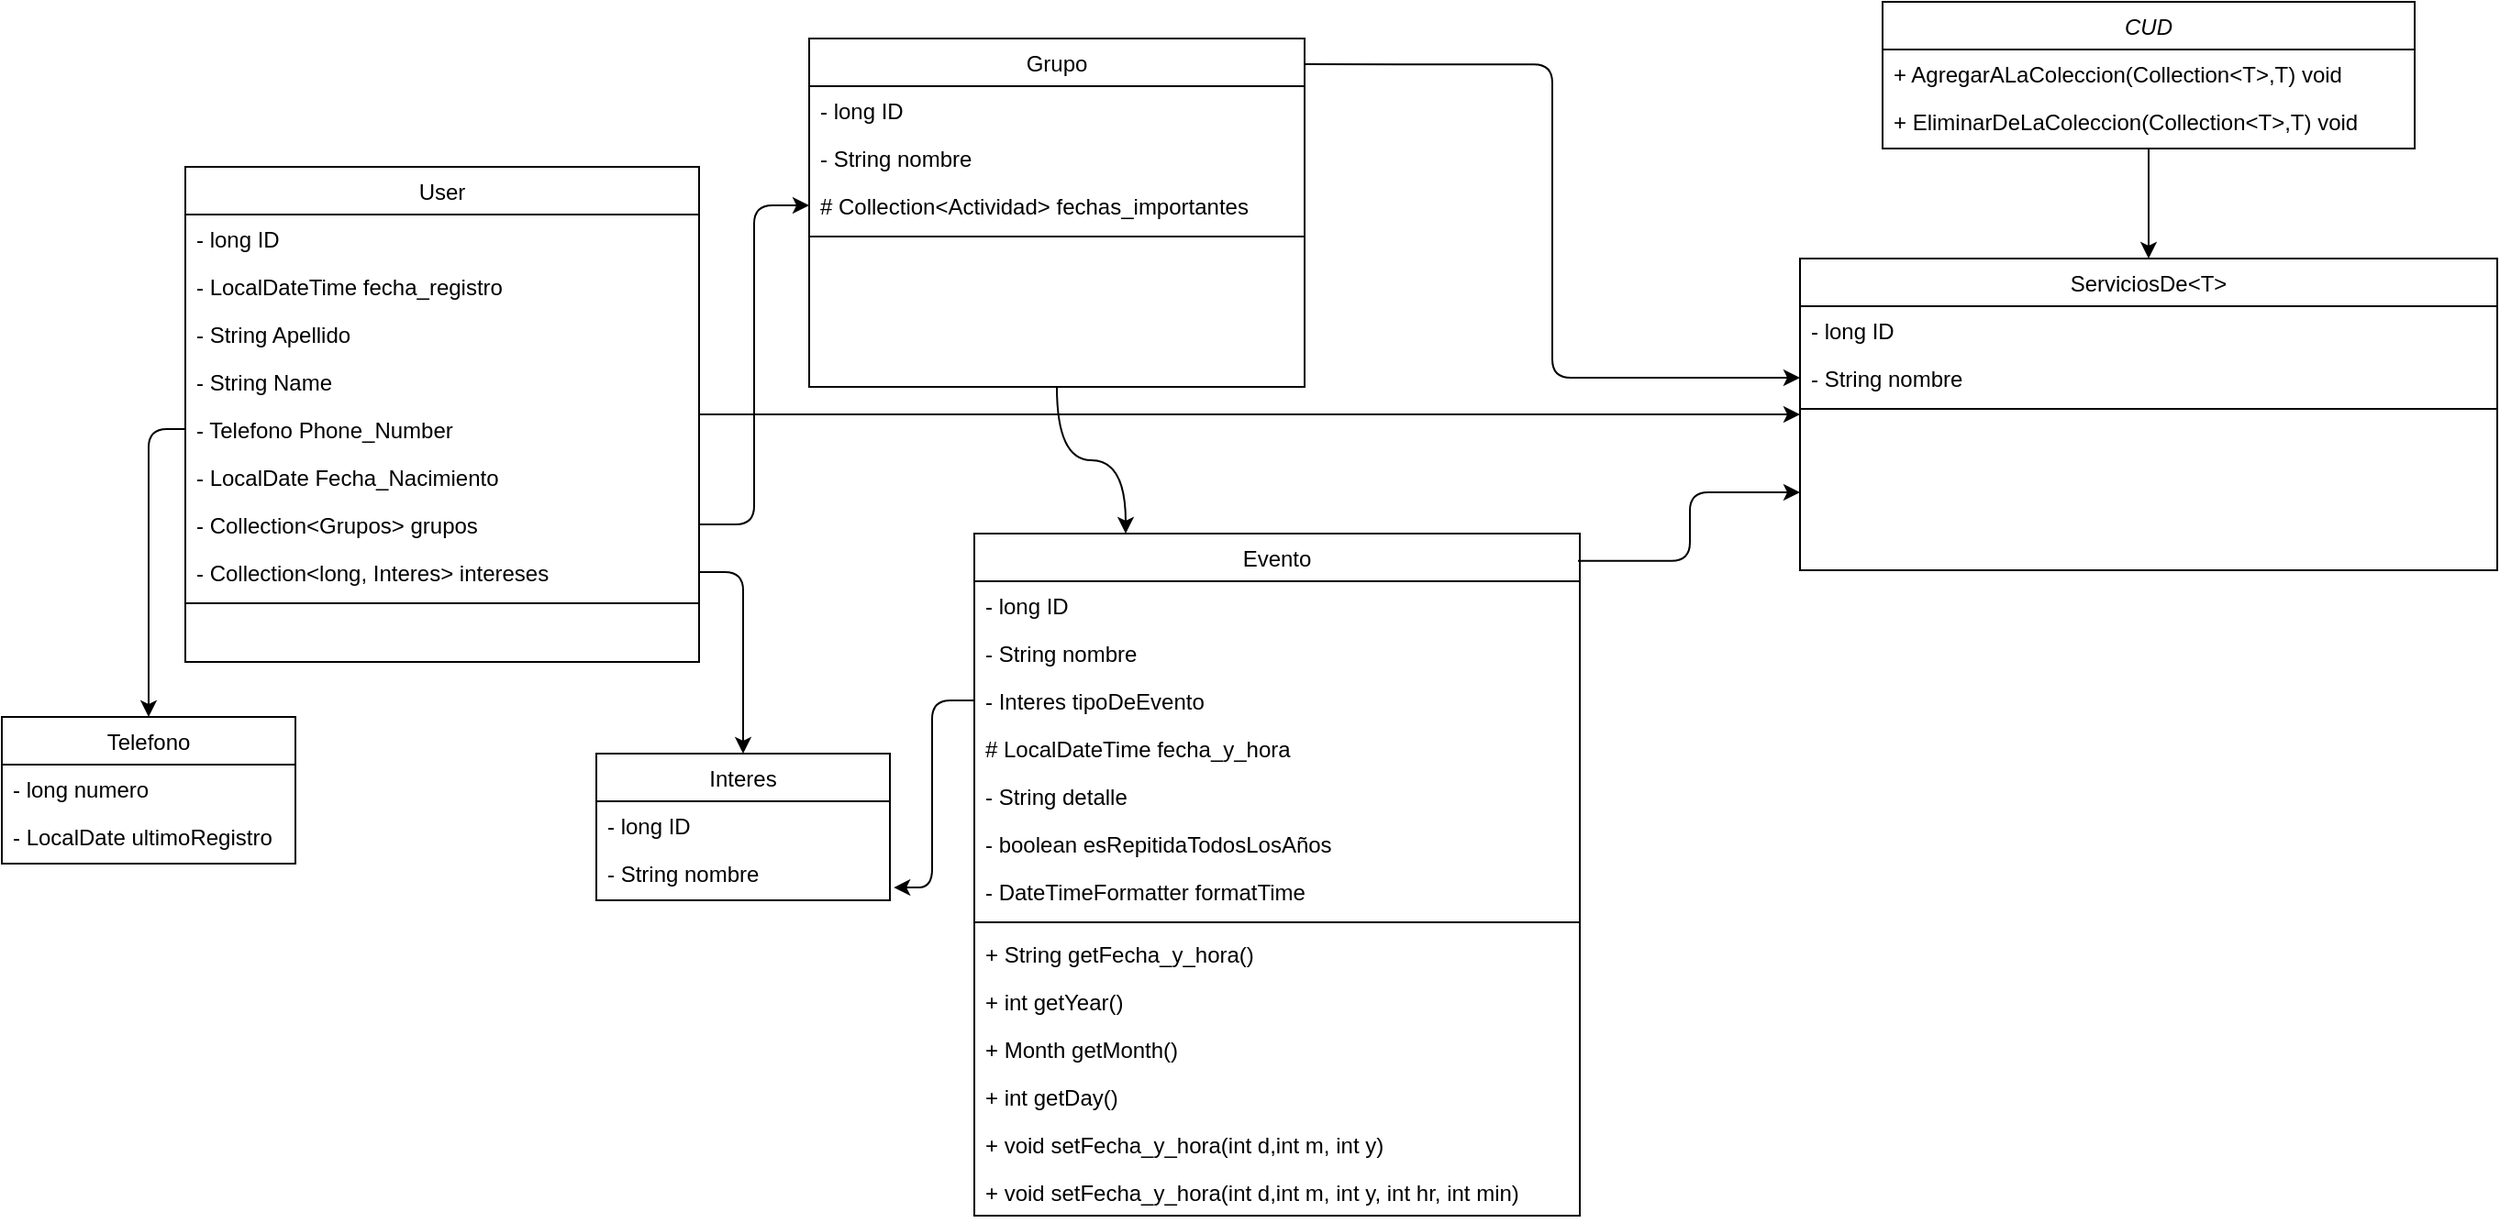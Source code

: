 <mxfile version="15.9.6" type="device" pages="3"><diagram id="C5RBs43oDa-KdzZeNtuy" name="class"><mxGraphModel dx="1422" dy="695" grid="1" gridSize="10" guides="1" tooltips="1" connect="1" arrows="1" fold="1" page="1" pageScale="1" pageWidth="827" pageHeight="1169" math="0" shadow="0"><root><mxCell id="WIyWlLk6GJQsqaUBKTNV-0"/><mxCell id="WIyWlLk6GJQsqaUBKTNV-1" parent="WIyWlLk6GJQsqaUBKTNV-0"/><mxCell id="zkfFHV4jXpPFQw0GAbJ--0" value="User" style="swimlane;fontStyle=0;align=center;verticalAlign=top;childLayout=stackLayout;horizontal=1;startSize=26;horizontalStack=0;resizeParent=1;resizeLast=0;collapsible=1;marginBottom=0;rounded=0;shadow=0;strokeWidth=1;" parent="WIyWlLk6GJQsqaUBKTNV-1" vertex="1"><mxGeometry x="110" y="120" width="280" height="270" as="geometry"><mxRectangle x="230" y="140" width="160" height="26" as="alternateBounds"/></mxGeometry></mxCell><mxCell id="y8rX9T3hQdkgDoJ9s0pd-0" value="- long ID" style="text;align=left;verticalAlign=top;spacingLeft=4;spacingRight=4;overflow=hidden;rotatable=0;points=[[0,0.5],[1,0.5]];portConstraint=eastwest;" vertex="1" parent="zkfFHV4jXpPFQw0GAbJ--0"><mxGeometry y="26" width="280" height="26" as="geometry"/></mxCell><mxCell id="y8rX9T3hQdkgDoJ9s0pd-39" value="- LocalDateTime fecha_registro" style="text;align=left;verticalAlign=top;spacingLeft=4;spacingRight=4;overflow=hidden;rotatable=0;points=[[0,0.5],[1,0.5]];portConstraint=eastwest;" vertex="1" parent="zkfFHV4jXpPFQw0GAbJ--0"><mxGeometry y="52" width="280" height="26" as="geometry"/></mxCell><mxCell id="y8rX9T3hQdkgDoJ9s0pd-13" value="- String Apellido" style="text;align=left;verticalAlign=top;spacingLeft=4;spacingRight=4;overflow=hidden;rotatable=0;points=[[0,0.5],[1,0.5]];portConstraint=eastwest;" vertex="1" parent="zkfFHV4jXpPFQw0GAbJ--0"><mxGeometry y="78" width="280" height="26" as="geometry"/></mxCell><mxCell id="zkfFHV4jXpPFQw0GAbJ--1" value="- String Name" style="text;align=left;verticalAlign=top;spacingLeft=4;spacingRight=4;overflow=hidden;rotatable=0;points=[[0,0.5],[1,0.5]];portConstraint=eastwest;" parent="zkfFHV4jXpPFQw0GAbJ--0" vertex="1"><mxGeometry y="104" width="280" height="26" as="geometry"/></mxCell><mxCell id="y8rX9T3hQdkgDoJ9s0pd-2" value="- Telefono Phone_Number" style="text;align=left;verticalAlign=top;spacingLeft=4;spacingRight=4;overflow=hidden;rotatable=0;points=[[0,0.5],[1,0.5]];portConstraint=eastwest;rounded=0;shadow=0;html=0;" vertex="1" parent="zkfFHV4jXpPFQw0GAbJ--0"><mxGeometry y="130" width="280" height="26" as="geometry"/></mxCell><mxCell id="zkfFHV4jXpPFQw0GAbJ--2" value="- LocalDate Fecha_Nacimiento" style="text;align=left;verticalAlign=top;spacingLeft=4;spacingRight=4;overflow=hidden;rotatable=0;points=[[0,0.5],[1,0.5]];portConstraint=eastwest;rounded=0;shadow=0;html=0;" parent="zkfFHV4jXpPFQw0GAbJ--0" vertex="1"><mxGeometry y="156" width="280" height="26" as="geometry"/></mxCell><mxCell id="y8rX9T3hQdkgDoJ9s0pd-3" value="- Collection&lt;Grupos&gt; grupos" style="text;align=left;verticalAlign=top;spacingLeft=4;spacingRight=4;overflow=hidden;rotatable=0;points=[[0,0.5],[1,0.5]];portConstraint=eastwest;rounded=0;shadow=0;html=0;" vertex="1" parent="zkfFHV4jXpPFQw0GAbJ--0"><mxGeometry y="182" width="280" height="26" as="geometry"/></mxCell><mxCell id="zkfFHV4jXpPFQw0GAbJ--3" value="- Collection&lt;long, Interes&gt; intereses" style="text;align=left;verticalAlign=top;spacingLeft=4;spacingRight=4;overflow=hidden;rotatable=0;points=[[0,0.5],[1,0.5]];portConstraint=eastwest;rounded=0;shadow=0;html=0;" parent="zkfFHV4jXpPFQw0GAbJ--0" vertex="1"><mxGeometry y="208" width="280" height="26" as="geometry"/></mxCell><mxCell id="zkfFHV4jXpPFQw0GAbJ--4" value="" style="line;html=1;strokeWidth=1;align=left;verticalAlign=middle;spacingTop=-1;spacingLeft=3;spacingRight=3;rotatable=0;labelPosition=right;points=[];portConstraint=eastwest;" parent="zkfFHV4jXpPFQw0GAbJ--0" vertex="1"><mxGeometry y="234" width="280" height="8" as="geometry"/></mxCell><mxCell id="y8rX9T3hQdkgDoJ9s0pd-24" style="edgeStyle=orthogonalEdgeStyle;curved=1;orthogonalLoop=1;jettySize=auto;html=1;startArrow=classic;startFill=1;entryX=0.5;entryY=1;entryDx=0;entryDy=0;endArrow=none;endFill=0;exitX=0.25;exitY=0;exitDx=0;exitDy=0;" edge="1" parent="WIyWlLk6GJQsqaUBKTNV-1" source="y8rX9T3hQdkgDoJ9s0pd-26" target="y8rX9T3hQdkgDoJ9s0pd-4"><mxGeometry relative="1" as="geometry"><mxPoint x="620" y="290" as="targetPoint"/></mxGeometry></mxCell><mxCell id="FzGeqmdZ0xQZslH5YgpJ-2" style="edgeStyle=orthogonalEdgeStyle;rounded=1;orthogonalLoop=1;jettySize=auto;html=1;startArrow=classic;startFill=1;endArrow=none;endFill=0;" edge="1" parent="WIyWlLk6GJQsqaUBKTNV-1" source="zkfFHV4jXpPFQw0GAbJ--6" target="y8rX9T3hQdkgDoJ9s0pd-44"><mxGeometry relative="1" as="geometry"/></mxCell><mxCell id="FzGeqmdZ0xQZslH5YgpJ-8" style="edgeStyle=orthogonalEdgeStyle;rounded=1;orthogonalLoop=1;jettySize=auto;html=1;startArrow=classic;startFill=1;endArrow=none;endFill=0;" edge="1" parent="WIyWlLk6GJQsqaUBKTNV-1" source="zkfFHV4jXpPFQw0GAbJ--6" target="zkfFHV4jXpPFQw0GAbJ--0"><mxGeometry relative="1" as="geometry"/></mxCell><mxCell id="zkfFHV4jXpPFQw0GAbJ--6" value="ServiciosDe&lt;T&gt;" style="swimlane;fontStyle=0;align=center;verticalAlign=top;childLayout=stackLayout;horizontal=1;startSize=26;horizontalStack=0;resizeParent=1;resizeLast=0;collapsible=1;marginBottom=0;rounded=0;shadow=0;strokeWidth=1;" parent="WIyWlLk6GJQsqaUBKTNV-1" vertex="1"><mxGeometry x="990" y="170" width="380" height="170" as="geometry"><mxRectangle x="130" y="380" width="160" height="26" as="alternateBounds"/></mxGeometry></mxCell><mxCell id="y8rX9T3hQdkgDoJ9s0pd-20" value="- long ID" style="text;align=left;verticalAlign=top;spacingLeft=4;spacingRight=4;overflow=hidden;rotatable=0;points=[[0,0.5],[1,0.5]];portConstraint=eastwest;" vertex="1" parent="zkfFHV4jXpPFQw0GAbJ--6"><mxGeometry y="26" width="380" height="26" as="geometry"/></mxCell><mxCell id="y8rX9T3hQdkgDoJ9s0pd-21" value="- String nombre" style="text;align=left;verticalAlign=top;spacingLeft=4;spacingRight=4;overflow=hidden;rotatable=0;points=[[0,0.5],[1,0.5]];portConstraint=eastwest;rounded=0;shadow=0;html=0;" vertex="1" parent="zkfFHV4jXpPFQw0GAbJ--6"><mxGeometry y="52" width="380" height="26" as="geometry"/></mxCell><mxCell id="zkfFHV4jXpPFQw0GAbJ--9" value="" style="line;html=1;strokeWidth=1;align=left;verticalAlign=middle;spacingTop=-1;spacingLeft=3;spacingRight=3;rotatable=0;labelPosition=right;points=[];portConstraint=eastwest;" parent="zkfFHV4jXpPFQw0GAbJ--6" vertex="1"><mxGeometry y="78" width="380" height="8" as="geometry"/></mxCell><mxCell id="FzGeqmdZ0xQZslH5YgpJ-6" style="edgeStyle=orthogonalEdgeStyle;rounded=1;orthogonalLoop=1;jettySize=auto;html=1;startArrow=classic;startFill=1;endArrow=none;endFill=0;" edge="1" parent="WIyWlLk6GJQsqaUBKTNV-1" source="zkfFHV4jXpPFQw0GAbJ--17" target="zkfFHV4jXpPFQw0GAbJ--3"><mxGeometry relative="1" as="geometry"/></mxCell><mxCell id="zkfFHV4jXpPFQw0GAbJ--17" value="Interes" style="swimlane;fontStyle=0;align=center;verticalAlign=top;childLayout=stackLayout;horizontal=1;startSize=26;horizontalStack=0;resizeParent=1;resizeLast=0;collapsible=1;marginBottom=0;rounded=0;shadow=0;strokeWidth=1;" parent="WIyWlLk6GJQsqaUBKTNV-1" vertex="1"><mxGeometry x="334" y="440" width="160" height="80" as="geometry"><mxRectangle x="550" y="140" width="160" height="26" as="alternateBounds"/></mxGeometry></mxCell><mxCell id="zkfFHV4jXpPFQw0GAbJ--18" value="- long ID" style="text;align=left;verticalAlign=top;spacingLeft=4;spacingRight=4;overflow=hidden;rotatable=0;points=[[0,0.5],[1,0.5]];portConstraint=eastwest;" parent="zkfFHV4jXpPFQw0GAbJ--17" vertex="1"><mxGeometry y="26" width="160" height="26" as="geometry"/></mxCell><mxCell id="zkfFHV4jXpPFQw0GAbJ--19" value="- String nombre" style="text;align=left;verticalAlign=top;spacingLeft=4;spacingRight=4;overflow=hidden;rotatable=0;points=[[0,0.5],[1,0.5]];portConstraint=eastwest;rounded=0;shadow=0;html=0;" parent="zkfFHV4jXpPFQw0GAbJ--17" vertex="1"><mxGeometry y="52" width="160" height="26" as="geometry"/></mxCell><mxCell id="y8rX9T3hQdkgDoJ9s0pd-4" value="Grupo" style="swimlane;fontStyle=0;align=center;verticalAlign=top;childLayout=stackLayout;horizontal=1;startSize=26;horizontalStack=0;resizeParent=1;resizeLast=0;collapsible=1;marginBottom=0;rounded=0;shadow=0;strokeWidth=1;" vertex="1" parent="WIyWlLk6GJQsqaUBKTNV-1"><mxGeometry x="450" y="50" width="270" height="190" as="geometry"><mxRectangle x="550" y="140" width="160" height="26" as="alternateBounds"/></mxGeometry></mxCell><mxCell id="y8rX9T3hQdkgDoJ9s0pd-18" value="- long ID" style="text;align=left;verticalAlign=top;spacingLeft=4;spacingRight=4;overflow=hidden;rotatable=0;points=[[0,0.5],[1,0.5]];portConstraint=eastwest;" vertex="1" parent="y8rX9T3hQdkgDoJ9s0pd-4"><mxGeometry y="26" width="270" height="26" as="geometry"/></mxCell><mxCell id="y8rX9T3hQdkgDoJ9s0pd-6" value="- String nombre" style="text;align=left;verticalAlign=top;spacingLeft=4;spacingRight=4;overflow=hidden;rotatable=0;points=[[0,0.5],[1,0.5]];portConstraint=eastwest;rounded=0;shadow=0;html=0;" vertex="1" parent="y8rX9T3hQdkgDoJ9s0pd-4"><mxGeometry y="52" width="270" height="26" as="geometry"/></mxCell><mxCell id="y8rX9T3hQdkgDoJ9s0pd-8" value="# Collection&lt;Actividad&gt; fechas_importantes" style="text;align=left;verticalAlign=top;spacingLeft=4;spacingRight=4;overflow=hidden;rotatable=0;points=[[0,0.5],[1,0.5]];portConstraint=eastwest;rounded=0;shadow=0;html=0;" vertex="1" parent="y8rX9T3hQdkgDoJ9s0pd-4"><mxGeometry y="78" width="270" height="26" as="geometry"/></mxCell><mxCell id="y8rX9T3hQdkgDoJ9s0pd-10" value="" style="line;html=1;strokeWidth=1;align=left;verticalAlign=middle;spacingTop=-1;spacingLeft=3;spacingRight=3;rotatable=0;labelPosition=right;points=[];portConstraint=eastwest;" vertex="1" parent="y8rX9T3hQdkgDoJ9s0pd-4"><mxGeometry y="104" width="270" height="8" as="geometry"/></mxCell><mxCell id="y8rX9T3hQdkgDoJ9s0pd-19" style="edgeStyle=orthogonalEdgeStyle;rounded=1;orthogonalLoop=1;jettySize=auto;html=1;entryX=1.013;entryY=0.808;entryDx=0;entryDy=0;entryPerimeter=0;" edge="1" parent="WIyWlLk6GJQsqaUBKTNV-1" source="y8rX9T3hQdkgDoJ9s0pd-59" target="zkfFHV4jXpPFQw0GAbJ--19"><mxGeometry relative="1" as="geometry"/></mxCell><mxCell id="y8rX9T3hQdkgDoJ9s0pd-26" value="Evento" style="swimlane;fontStyle=0;align=center;verticalAlign=top;childLayout=stackLayout;horizontal=1;startSize=26;horizontalStack=0;resizeParent=1;resizeLast=0;collapsible=1;marginBottom=0;rounded=0;shadow=0;strokeWidth=1;" vertex="1" parent="WIyWlLk6GJQsqaUBKTNV-1"><mxGeometry x="540" y="320" width="330" height="372" as="geometry"><mxRectangle x="550" y="140" width="160" height="26" as="alternateBounds"/></mxGeometry></mxCell><mxCell id="y8rX9T3hQdkgDoJ9s0pd-27" value="- long ID" style="text;align=left;verticalAlign=top;spacingLeft=4;spacingRight=4;overflow=hidden;rotatable=0;points=[[0,0.5],[1,0.5]];portConstraint=eastwest;" vertex="1" parent="y8rX9T3hQdkgDoJ9s0pd-26"><mxGeometry y="26" width="330" height="26" as="geometry"/></mxCell><mxCell id="y8rX9T3hQdkgDoJ9s0pd-28" value="- String nombre" style="text;align=left;verticalAlign=top;spacingLeft=4;spacingRight=4;overflow=hidden;rotatable=0;points=[[0,0.5],[1,0.5]];portConstraint=eastwest;rounded=0;shadow=0;html=0;" vertex="1" parent="y8rX9T3hQdkgDoJ9s0pd-26"><mxGeometry y="52" width="330" height="26" as="geometry"/></mxCell><mxCell id="y8rX9T3hQdkgDoJ9s0pd-59" value="- Interes tipoDeEvento" style="text;align=left;verticalAlign=top;spacingLeft=4;spacingRight=4;overflow=hidden;rotatable=0;points=[[0,0.5],[1,0.5]];portConstraint=eastwest;rounded=0;shadow=0;html=0;" vertex="1" parent="y8rX9T3hQdkgDoJ9s0pd-26"><mxGeometry y="78" width="330" height="26" as="geometry"/></mxCell><mxCell id="y8rX9T3hQdkgDoJ9s0pd-29" value="# LocalDateTime fecha_y_hora" style="text;align=left;verticalAlign=top;spacingLeft=4;spacingRight=4;overflow=hidden;rotatable=0;points=[[0,0.5],[1,0.5]];portConstraint=eastwest;rounded=0;shadow=0;html=0;" vertex="1" parent="y8rX9T3hQdkgDoJ9s0pd-26"><mxGeometry y="104" width="330" height="26" as="geometry"/></mxCell><mxCell id="y8rX9T3hQdkgDoJ9s0pd-30" value="- String detalle" style="text;align=left;verticalAlign=top;spacingLeft=4;spacingRight=4;overflow=hidden;rotatable=0;points=[[0,0.5],[1,0.5]];portConstraint=eastwest;rounded=0;shadow=0;html=0;" vertex="1" parent="y8rX9T3hQdkgDoJ9s0pd-26"><mxGeometry y="130" width="330" height="26" as="geometry"/></mxCell><mxCell id="y8rX9T3hQdkgDoJ9s0pd-33" value="- boolean esRepitidaTodosLosAños" style="text;align=left;verticalAlign=top;spacingLeft=4;spacingRight=4;overflow=hidden;rotatable=0;points=[[0,0.5],[1,0.5]];portConstraint=eastwest;rounded=0;shadow=0;html=0;" vertex="1" parent="y8rX9T3hQdkgDoJ9s0pd-26"><mxGeometry y="156" width="330" height="26" as="geometry"/></mxCell><mxCell id="y8rX9T3hQdkgDoJ9s0pd-54" value="- DateTimeFormatter formatTime" style="text;align=left;verticalAlign=top;spacingLeft=4;spacingRight=4;overflow=hidden;rotatable=0;points=[[0,0.5],[1,0.5]];portConstraint=eastwest;rounded=0;shadow=0;html=0;" vertex="1" parent="y8rX9T3hQdkgDoJ9s0pd-26"><mxGeometry y="182" width="330" height="26" as="geometry"/></mxCell><mxCell id="y8rX9T3hQdkgDoJ9s0pd-51" value="" style="line;html=1;strokeWidth=1;align=left;verticalAlign=middle;spacingTop=-1;spacingLeft=3;spacingRight=3;rotatable=0;labelPosition=right;points=[];portConstraint=eastwest;" vertex="1" parent="y8rX9T3hQdkgDoJ9s0pd-26"><mxGeometry y="208" width="330" height="8" as="geometry"/></mxCell><mxCell id="y8rX9T3hQdkgDoJ9s0pd-31" value="+ String getFecha_y_hora()" style="text;align=left;verticalAlign=top;spacingLeft=4;spacingRight=4;overflow=hidden;rotatable=0;points=[[0,0.5],[1,0.5]];portConstraint=eastwest;rounded=0;shadow=0;html=0;" vertex="1" parent="y8rX9T3hQdkgDoJ9s0pd-26"><mxGeometry y="216" width="330" height="26" as="geometry"/></mxCell><mxCell id="y8rX9T3hQdkgDoJ9s0pd-32" value="+ int getYear()" style="text;align=left;verticalAlign=top;spacingLeft=4;spacingRight=4;overflow=hidden;rotatable=0;points=[[0,0.5],[1,0.5]];portConstraint=eastwest;rounded=0;shadow=0;html=0;" vertex="1" parent="y8rX9T3hQdkgDoJ9s0pd-26"><mxGeometry y="242" width="330" height="26" as="geometry"/></mxCell><mxCell id="y8rX9T3hQdkgDoJ9s0pd-56" value="+ Month getMonth()" style="text;align=left;verticalAlign=top;spacingLeft=4;spacingRight=4;overflow=hidden;rotatable=0;points=[[0,0.5],[1,0.5]];portConstraint=eastwest;rounded=0;shadow=0;html=0;" vertex="1" parent="y8rX9T3hQdkgDoJ9s0pd-26"><mxGeometry y="268" width="330" height="26" as="geometry"/></mxCell><mxCell id="y8rX9T3hQdkgDoJ9s0pd-55" value="+ int getDay()" style="text;align=left;verticalAlign=top;spacingLeft=4;spacingRight=4;overflow=hidden;rotatable=0;points=[[0,0.5],[1,0.5]];portConstraint=eastwest;rounded=0;shadow=0;html=0;" vertex="1" parent="y8rX9T3hQdkgDoJ9s0pd-26"><mxGeometry y="294" width="330" height="26" as="geometry"/></mxCell><mxCell id="y8rX9T3hQdkgDoJ9s0pd-57" value="+ void setFecha_y_hora(int d,int m, int y)" style="text;align=left;verticalAlign=top;spacingLeft=4;spacingRight=4;overflow=hidden;rotatable=0;points=[[0,0.5],[1,0.5]];portConstraint=eastwest;rounded=0;shadow=0;html=0;" vertex="1" parent="y8rX9T3hQdkgDoJ9s0pd-26"><mxGeometry y="320" width="330" height="26" as="geometry"/></mxCell><mxCell id="y8rX9T3hQdkgDoJ9s0pd-58" value="+ void setFecha_y_hora(int d,int m, int y, int hr, int min)" style="text;align=left;verticalAlign=top;spacingLeft=4;spacingRight=4;overflow=hidden;rotatable=0;points=[[0,0.5],[1,0.5]];portConstraint=eastwest;rounded=0;shadow=0;html=0;" vertex="1" parent="y8rX9T3hQdkgDoJ9s0pd-26"><mxGeometry y="346" width="330" height="26" as="geometry"/></mxCell><mxCell id="FzGeqmdZ0xQZslH5YgpJ-10" style="edgeStyle=orthogonalEdgeStyle;rounded=1;orthogonalLoop=1;jettySize=auto;html=1;startArrow=classic;startFill=1;endArrow=none;endFill=0;" edge="1" parent="WIyWlLk6GJQsqaUBKTNV-1" source="y8rX9T3hQdkgDoJ9s0pd-35" target="y8rX9T3hQdkgDoJ9s0pd-2"><mxGeometry relative="1" as="geometry"/></mxCell><mxCell id="y8rX9T3hQdkgDoJ9s0pd-35" value="Telefono" style="swimlane;fontStyle=0;align=center;verticalAlign=top;childLayout=stackLayout;horizontal=1;startSize=26;horizontalStack=0;resizeParent=1;resizeLast=0;collapsible=1;marginBottom=0;rounded=0;shadow=0;strokeWidth=1;" vertex="1" parent="WIyWlLk6GJQsqaUBKTNV-1"><mxGeometry x="10" y="420" width="160" height="80" as="geometry"><mxRectangle x="550" y="140" width="160" height="26" as="alternateBounds"/></mxGeometry></mxCell><mxCell id="y8rX9T3hQdkgDoJ9s0pd-36" value="- long numero" style="text;align=left;verticalAlign=top;spacingLeft=4;spacingRight=4;overflow=hidden;rotatable=0;points=[[0,0.5],[1,0.5]];portConstraint=eastwest;" vertex="1" parent="y8rX9T3hQdkgDoJ9s0pd-35"><mxGeometry y="26" width="160" height="26" as="geometry"/></mxCell><mxCell id="y8rX9T3hQdkgDoJ9s0pd-37" value="- LocalDate ultimoRegistro" style="text;align=left;verticalAlign=top;spacingLeft=4;spacingRight=4;overflow=hidden;rotatable=0;points=[[0,0.5],[1,0.5]];portConstraint=eastwest;rounded=0;shadow=0;html=0;" vertex="1" parent="y8rX9T3hQdkgDoJ9s0pd-35"><mxGeometry y="52" width="160" height="26" as="geometry"/></mxCell><mxCell id="y8rX9T3hQdkgDoJ9s0pd-44" value="CUD" style="swimlane;fontStyle=2;align=center;verticalAlign=top;childLayout=stackLayout;horizontal=1;startSize=26;horizontalStack=0;resizeParent=1;resizeLast=0;collapsible=1;marginBottom=0;rounded=0;shadow=0;strokeWidth=1;" vertex="1" parent="WIyWlLk6GJQsqaUBKTNV-1"><mxGeometry x="1035" y="30" width="290" height="80" as="geometry"><mxRectangle x="550" y="140" width="160" height="26" as="alternateBounds"/></mxGeometry></mxCell><mxCell id="y8rX9T3hQdkgDoJ9s0pd-1" value="+ AgregarALaColeccion(Collection&lt;T&gt;,T) void" style="text;align=left;verticalAlign=top;spacingLeft=4;spacingRight=4;overflow=hidden;rotatable=0;points=[[0,0.5],[1,0.5]];portConstraint=eastwest;" vertex="1" parent="y8rX9T3hQdkgDoJ9s0pd-44"><mxGeometry y="26" width="290" height="26" as="geometry"/></mxCell><mxCell id="zkfFHV4jXpPFQw0GAbJ--5" value="+ EliminarDeLaColeccion(Collection&lt;T&gt;,T) void" style="text;align=left;verticalAlign=top;spacingLeft=4;spacingRight=4;overflow=hidden;rotatable=0;points=[[0,0.5],[1,0.5]];portConstraint=eastwest;" parent="y8rX9T3hQdkgDoJ9s0pd-44" vertex="1"><mxGeometry y="52" width="290" height="26" as="geometry"/></mxCell><mxCell id="FzGeqmdZ0xQZslH5YgpJ-3" style="edgeStyle=orthogonalEdgeStyle;rounded=1;orthogonalLoop=1;jettySize=auto;html=1;entryX=1;entryY=0.074;entryDx=0;entryDy=0;startArrow=classic;startFill=1;endArrow=none;endFill=0;entryPerimeter=0;" edge="1" parent="WIyWlLk6GJQsqaUBKTNV-1" source="y8rX9T3hQdkgDoJ9s0pd-21" target="y8rX9T3hQdkgDoJ9s0pd-4"><mxGeometry relative="1" as="geometry"/></mxCell><mxCell id="FzGeqmdZ0xQZslH5YgpJ-4" style="edgeStyle=orthogonalEdgeStyle;rounded=1;orthogonalLoop=1;jettySize=auto;html=1;entryX=0.997;entryY=0.04;entryDx=0;entryDy=0;entryPerimeter=0;startArrow=classic;startFill=1;endArrow=none;endFill=0;exitX=0;exitY=0.75;exitDx=0;exitDy=0;" edge="1" parent="WIyWlLk6GJQsqaUBKTNV-1" source="zkfFHV4jXpPFQw0GAbJ--6" target="y8rX9T3hQdkgDoJ9s0pd-26"><mxGeometry relative="1" as="geometry"/></mxCell><mxCell id="FzGeqmdZ0xQZslH5YgpJ-7" style="edgeStyle=orthogonalEdgeStyle;rounded=1;orthogonalLoop=1;jettySize=auto;html=1;startArrow=classic;startFill=1;endArrow=none;endFill=0;" edge="1" parent="WIyWlLk6GJQsqaUBKTNV-1" source="y8rX9T3hQdkgDoJ9s0pd-8" target="y8rX9T3hQdkgDoJ9s0pd-3"><mxGeometry relative="1" as="geometry"/></mxCell></root></mxGraphModel></diagram><diagram id="aUC4QqcEy9RHell5JVP0" name="relationship"><mxGraphModel dx="1422" dy="695" grid="1" gridSize="10" guides="1" tooltips="1" connect="1" arrows="1" fold="1" page="1" pageScale="1" pageWidth="850" pageHeight="1100" math="0" shadow="0"><root><mxCell id="PKRCmfnfGtvqY9DUmQI3-0"/><mxCell id="PKRCmfnfGtvqY9DUmQI3-1" parent="PKRCmfnfGtvqY9DUmQI3-0"/><mxCell id="PKRCmfnfGtvqY9DUmQI3-4" value="" style="edgeStyle=entityRelationEdgeStyle;endArrow=ERzeroToMany;startArrow=ERone;endFill=1;startFill=0;" edge="1" parent="PKRCmfnfGtvqY9DUmQI3-1" source="PKRCmfnfGtvqY9DUmQI3-27" target="PKRCmfnfGtvqY9DUmQI3-10"><mxGeometry width="100" height="100" relative="1" as="geometry"><mxPoint x="340" y="720" as="sourcePoint"/><mxPoint x="440" y="620" as="targetPoint"/></mxGeometry></mxCell><mxCell id="PKRCmfnfGtvqY9DUmQI3-5" value="" style="edgeStyle=entityRelationEdgeStyle;endArrow=ERzeroToMany;startArrow=ERone;endFill=1;startFill=0;" edge="1" parent="PKRCmfnfGtvqY9DUmQI3-1" source="PKRCmfnfGtvqY9DUmQI3-7" target="PKRCmfnfGtvqY9DUmQI3-20"><mxGeometry width="100" height="100" relative="1" as="geometry"><mxPoint x="400" y="180" as="sourcePoint"/><mxPoint x="460" y="205" as="targetPoint"/></mxGeometry></mxCell><mxCell id="PKRCmfnfGtvqY9DUmQI3-6" value="Orders" style="shape=table;startSize=30;container=1;collapsible=1;childLayout=tableLayout;fixedRows=1;rowLines=0;fontStyle=1;align=center;resizeLast=1;" vertex="1" parent="PKRCmfnfGtvqY9DUmQI3-1"><mxGeometry x="450" y="120" width="250" height="130" as="geometry"/></mxCell><mxCell id="PKRCmfnfGtvqY9DUmQI3-7" value="" style="shape=partialRectangle;collapsible=0;dropTarget=0;pointerEvents=0;fillColor=none;points=[[0,0.5],[1,0.5]];portConstraint=eastwest;top=0;left=0;right=0;bottom=1;" vertex="1" parent="PKRCmfnfGtvqY9DUmQI3-6"><mxGeometry y="30" width="250" height="30" as="geometry"/></mxCell><mxCell id="PKRCmfnfGtvqY9DUmQI3-8" value="PK" style="shape=partialRectangle;overflow=hidden;connectable=0;fillColor=none;top=0;left=0;bottom=0;right=0;fontStyle=1;" vertex="1" parent="PKRCmfnfGtvqY9DUmQI3-7"><mxGeometry width="30" height="30" as="geometry"><mxRectangle width="30" height="30" as="alternateBounds"/></mxGeometry></mxCell><mxCell id="PKRCmfnfGtvqY9DUmQI3-9" value="order_id int NOT NULL " style="shape=partialRectangle;overflow=hidden;connectable=0;fillColor=none;top=0;left=0;bottom=0;right=0;align=left;spacingLeft=6;fontStyle=5;" vertex="1" parent="PKRCmfnfGtvqY9DUmQI3-7"><mxGeometry x="30" width="220" height="30" as="geometry"><mxRectangle width="220" height="30" as="alternateBounds"/></mxGeometry></mxCell><mxCell id="PKRCmfnfGtvqY9DUmQI3-10" value="" style="shape=partialRectangle;collapsible=0;dropTarget=0;pointerEvents=0;fillColor=none;points=[[0,0.5],[1,0.5]];portConstraint=eastwest;top=0;left=0;right=0;bottom=0;" vertex="1" parent="PKRCmfnfGtvqY9DUmQI3-6"><mxGeometry y="60" width="250" height="30" as="geometry"/></mxCell><mxCell id="PKRCmfnfGtvqY9DUmQI3-11" value="FK1" style="shape=partialRectangle;overflow=hidden;connectable=0;fillColor=none;top=0;left=0;bottom=0;right=0;" vertex="1" parent="PKRCmfnfGtvqY9DUmQI3-10"><mxGeometry width="30" height="30" as="geometry"><mxRectangle width="30" height="30" as="alternateBounds"/></mxGeometry></mxCell><mxCell id="PKRCmfnfGtvqY9DUmQI3-12" value="customer_id int NOT NULL" style="shape=partialRectangle;overflow=hidden;connectable=0;fillColor=none;top=0;left=0;bottom=0;right=0;align=left;spacingLeft=6;" vertex="1" parent="PKRCmfnfGtvqY9DUmQI3-10"><mxGeometry x="30" width="220" height="30" as="geometry"><mxRectangle width="220" height="30" as="alternateBounds"/></mxGeometry></mxCell><mxCell id="PKRCmfnfGtvqY9DUmQI3-13" value="" style="shape=partialRectangle;collapsible=0;dropTarget=0;pointerEvents=0;fillColor=none;points=[[0,0.5],[1,0.5]];portConstraint=eastwest;top=0;left=0;right=0;bottom=0;" vertex="1" parent="PKRCmfnfGtvqY9DUmQI3-6"><mxGeometry y="90" width="250" height="30" as="geometry"/></mxCell><mxCell id="PKRCmfnfGtvqY9DUmQI3-14" value="" style="shape=partialRectangle;overflow=hidden;connectable=0;fillColor=none;top=0;left=0;bottom=0;right=0;" vertex="1" parent="PKRCmfnfGtvqY9DUmQI3-13"><mxGeometry width="30" height="30" as="geometry"><mxRectangle width="30" height="30" as="alternateBounds"/></mxGeometry></mxCell><mxCell id="PKRCmfnfGtvqY9DUmQI3-15" value="order_date date NOT NULL" style="shape=partialRectangle;overflow=hidden;connectable=0;fillColor=none;top=0;left=0;bottom=0;right=0;align=left;spacingLeft=6;" vertex="1" parent="PKRCmfnfGtvqY9DUmQI3-13"><mxGeometry x="30" width="220" height="30" as="geometry"><mxRectangle width="220" height="30" as="alternateBounds"/></mxGeometry></mxCell><mxCell id="PKRCmfnfGtvqY9DUmQI3-16" value="Shipments" style="shape=table;startSize=30;container=1;collapsible=1;childLayout=tableLayout;fixedRows=1;rowLines=0;fontStyle=1;align=center;resizeLast=1;" vertex="1" parent="PKRCmfnfGtvqY9DUmQI3-1"><mxGeometry x="450" y="280" width="250" height="130" as="geometry"/></mxCell><mxCell id="PKRCmfnfGtvqY9DUmQI3-17" value="" style="shape=partialRectangle;collapsible=0;dropTarget=0;pointerEvents=0;fillColor=none;points=[[0,0.5],[1,0.5]];portConstraint=eastwest;top=0;left=0;right=0;bottom=1;" vertex="1" parent="PKRCmfnfGtvqY9DUmQI3-16"><mxGeometry y="30" width="250" height="30" as="geometry"/></mxCell><mxCell id="PKRCmfnfGtvqY9DUmQI3-18" value="PK" style="shape=partialRectangle;overflow=hidden;connectable=0;fillColor=none;top=0;left=0;bottom=0;right=0;fontStyle=1;" vertex="1" parent="PKRCmfnfGtvqY9DUmQI3-17"><mxGeometry width="30" height="30" as="geometry"><mxRectangle width="30" height="30" as="alternateBounds"/></mxGeometry></mxCell><mxCell id="PKRCmfnfGtvqY9DUmQI3-19" value="shipment_id int NOT NULL " style="shape=partialRectangle;overflow=hidden;connectable=0;fillColor=none;top=0;left=0;bottom=0;right=0;align=left;spacingLeft=6;fontStyle=5;" vertex="1" parent="PKRCmfnfGtvqY9DUmQI3-17"><mxGeometry x="30" width="220" height="30" as="geometry"><mxRectangle width="220" height="30" as="alternateBounds"/></mxGeometry></mxCell><mxCell id="PKRCmfnfGtvqY9DUmQI3-20" value="" style="shape=partialRectangle;collapsible=0;dropTarget=0;pointerEvents=0;fillColor=none;points=[[0,0.5],[1,0.5]];portConstraint=eastwest;top=0;left=0;right=0;bottom=0;" vertex="1" parent="PKRCmfnfGtvqY9DUmQI3-16"><mxGeometry y="60" width="250" height="30" as="geometry"/></mxCell><mxCell id="PKRCmfnfGtvqY9DUmQI3-21" value="FK1" style="shape=partialRectangle;overflow=hidden;connectable=0;fillColor=none;top=0;left=0;bottom=0;right=0;" vertex="1" parent="PKRCmfnfGtvqY9DUmQI3-20"><mxGeometry width="30" height="30" as="geometry"><mxRectangle width="30" height="30" as="alternateBounds"/></mxGeometry></mxCell><mxCell id="PKRCmfnfGtvqY9DUmQI3-22" value="order_id int NOT NULL" style="shape=partialRectangle;overflow=hidden;connectable=0;fillColor=none;top=0;left=0;bottom=0;right=0;align=left;spacingLeft=6;" vertex="1" parent="PKRCmfnfGtvqY9DUmQI3-20"><mxGeometry x="30" width="220" height="30" as="geometry"><mxRectangle width="220" height="30" as="alternateBounds"/></mxGeometry></mxCell><mxCell id="PKRCmfnfGtvqY9DUmQI3-23" value="" style="shape=partialRectangle;collapsible=0;dropTarget=0;pointerEvents=0;fillColor=none;points=[[0,0.5],[1,0.5]];portConstraint=eastwest;top=0;left=0;right=0;bottom=0;" vertex="1" parent="PKRCmfnfGtvqY9DUmQI3-16"><mxGeometry y="90" width="250" height="30" as="geometry"/></mxCell><mxCell id="PKRCmfnfGtvqY9DUmQI3-24" value="" style="shape=partialRectangle;overflow=hidden;connectable=0;fillColor=none;top=0;left=0;bottom=0;right=0;" vertex="1" parent="PKRCmfnfGtvqY9DUmQI3-23"><mxGeometry width="30" height="30" as="geometry"><mxRectangle width="30" height="30" as="alternateBounds"/></mxGeometry></mxCell><mxCell id="PKRCmfnfGtvqY9DUmQI3-25" value="shipment_date date NOT NULL" style="shape=partialRectangle;overflow=hidden;connectable=0;fillColor=none;top=0;left=0;bottom=0;right=0;align=left;spacingLeft=6;" vertex="1" parent="PKRCmfnfGtvqY9DUmQI3-23"><mxGeometry x="30" width="220" height="30" as="geometry"><mxRectangle width="220" height="30" as="alternateBounds"/></mxGeometry></mxCell><mxCell id="PKRCmfnfGtvqY9DUmQI3-26" value="Customers" style="shape=table;startSize=30;container=1;collapsible=1;childLayout=tableLayout;fixedRows=1;rowLines=0;fontStyle=1;align=center;resizeLast=1;" vertex="1" parent="PKRCmfnfGtvqY9DUmQI3-1"><mxGeometry x="120" y="120" width="250" height="100" as="geometry"/></mxCell><mxCell id="PKRCmfnfGtvqY9DUmQI3-27" value="" style="shape=partialRectangle;collapsible=0;dropTarget=0;pointerEvents=0;fillColor=none;points=[[0,0.5],[1,0.5]];portConstraint=eastwest;top=0;left=0;right=0;bottom=1;" vertex="1" parent="PKRCmfnfGtvqY9DUmQI3-26"><mxGeometry y="30" width="250" height="30" as="geometry"/></mxCell><mxCell id="PKRCmfnfGtvqY9DUmQI3-28" value="PK" style="shape=partialRectangle;overflow=hidden;connectable=0;fillColor=none;top=0;left=0;bottom=0;right=0;fontStyle=1;" vertex="1" parent="PKRCmfnfGtvqY9DUmQI3-27"><mxGeometry width="30" height="30" as="geometry"><mxRectangle width="30" height="30" as="alternateBounds"/></mxGeometry></mxCell><mxCell id="PKRCmfnfGtvqY9DUmQI3-29" value="customer_id int NOT NULL " style="shape=partialRectangle;overflow=hidden;connectable=0;fillColor=none;top=0;left=0;bottom=0;right=0;align=left;spacingLeft=6;fontStyle=5;" vertex="1" parent="PKRCmfnfGtvqY9DUmQI3-27"><mxGeometry x="30" width="220" height="30" as="geometry"><mxRectangle width="220" height="30" as="alternateBounds"/></mxGeometry></mxCell><mxCell id="PKRCmfnfGtvqY9DUmQI3-30" value="" style="shape=partialRectangle;collapsible=0;dropTarget=0;pointerEvents=0;fillColor=none;points=[[0,0.5],[1,0.5]];portConstraint=eastwest;top=0;left=0;right=0;bottom=0;" vertex="1" parent="PKRCmfnfGtvqY9DUmQI3-26"><mxGeometry y="60" width="250" height="30" as="geometry"/></mxCell><mxCell id="PKRCmfnfGtvqY9DUmQI3-31" value="" style="shape=partialRectangle;overflow=hidden;connectable=0;fillColor=none;top=0;left=0;bottom=0;right=0;" vertex="1" parent="PKRCmfnfGtvqY9DUmQI3-30"><mxGeometry width="30" height="30" as="geometry"><mxRectangle width="30" height="30" as="alternateBounds"/></mxGeometry></mxCell><mxCell id="PKRCmfnfGtvqY9DUmQI3-32" value="customer_name char(50) NOT NULL" style="shape=partialRectangle;overflow=hidden;connectable=0;fillColor=none;top=0;left=0;bottom=0;right=0;align=left;spacingLeft=6;" vertex="1" parent="PKRCmfnfGtvqY9DUmQI3-30"><mxGeometry x="30" width="220" height="30" as="geometry"><mxRectangle width="220" height="30" as="alternateBounds"/></mxGeometry></mxCell></root></mxGraphModel></diagram><diagram id="OJQCM1BIJ3FBPtxCAn7Y" name="sequence"><mxGraphModel dx="1422" dy="695" grid="1" gridSize="10" guides="1" tooltips="1" connect="1" arrows="1" fold="1" page="1" pageScale="1" pageWidth="850" pageHeight="1100" math="0" shadow="0"><root><mxCell id="Ob0wIz-2RcxjXNNUIEI--0"/><mxCell id="Ob0wIz-2RcxjXNNUIEI--1" parent="Ob0wIz-2RcxjXNNUIEI--0"/><mxCell id="Ob0wIz-2RcxjXNNUIEI--2" value=":Object" style="shape=umlLifeline;perimeter=lifelinePerimeter;container=1;collapsible=0;recursiveResize=0;rounded=0;shadow=0;strokeWidth=1;" vertex="1" parent="Ob0wIz-2RcxjXNNUIEI--1"><mxGeometry x="120" y="80" width="100" height="300" as="geometry"/></mxCell><mxCell id="Ob0wIz-2RcxjXNNUIEI--3" value="" style="points=[];perimeter=orthogonalPerimeter;rounded=0;shadow=0;strokeWidth=1;" vertex="1" parent="Ob0wIz-2RcxjXNNUIEI--2"><mxGeometry x="45" y="70" width="10" height="190" as="geometry"/></mxCell><mxCell id="Ob0wIz-2RcxjXNNUIEI--4" value="dispatch" style="verticalAlign=bottom;startArrow=oval;endArrow=block;startSize=8;shadow=0;strokeWidth=1;" edge="1" parent="Ob0wIz-2RcxjXNNUIEI--2" target="Ob0wIz-2RcxjXNNUIEI--3"><mxGeometry relative="1" as="geometry"><mxPoint x="-15" y="70" as="sourcePoint"/></mxGeometry></mxCell><mxCell id="Ob0wIz-2RcxjXNNUIEI--5" value="" style="points=[];perimeter=orthogonalPerimeter;rounded=0;shadow=0;strokeWidth=1;" vertex="1" parent="Ob0wIz-2RcxjXNNUIEI--2"><mxGeometry x="50" y="120" width="10" height="80" as="geometry"/></mxCell><mxCell id="Ob0wIz-2RcxjXNNUIEI--6" value=":Object" style="shape=umlLifeline;perimeter=lifelinePerimeter;container=1;collapsible=0;recursiveResize=0;rounded=0;shadow=0;strokeWidth=1;" vertex="1" parent="Ob0wIz-2RcxjXNNUIEI--1"><mxGeometry x="300" y="80" width="100" height="300" as="geometry"/></mxCell><mxCell id="Ob0wIz-2RcxjXNNUIEI--7" value="" style="points=[];perimeter=orthogonalPerimeter;rounded=0;shadow=0;strokeWidth=1;" vertex="1" parent="Ob0wIz-2RcxjXNNUIEI--6"><mxGeometry x="45" y="80" width="10" height="160" as="geometry"/></mxCell><mxCell id="Ob0wIz-2RcxjXNNUIEI--8" value="return" style="verticalAlign=bottom;endArrow=open;dashed=1;endSize=8;exitX=0;exitY=0.95;shadow=0;strokeWidth=1;" edge="1" parent="Ob0wIz-2RcxjXNNUIEI--1" source="Ob0wIz-2RcxjXNNUIEI--7" target="Ob0wIz-2RcxjXNNUIEI--3"><mxGeometry relative="1" as="geometry"><mxPoint x="275" y="236" as="targetPoint"/></mxGeometry></mxCell><mxCell id="Ob0wIz-2RcxjXNNUIEI--9" value="dispatch" style="verticalAlign=bottom;endArrow=block;entryX=0;entryY=0;shadow=0;strokeWidth=1;" edge="1" parent="Ob0wIz-2RcxjXNNUIEI--1" source="Ob0wIz-2RcxjXNNUIEI--3" target="Ob0wIz-2RcxjXNNUIEI--7"><mxGeometry relative="1" as="geometry"><mxPoint x="275" y="160" as="sourcePoint"/></mxGeometry></mxCell><mxCell id="Ob0wIz-2RcxjXNNUIEI--10" value="callback" style="verticalAlign=bottom;endArrow=block;entryX=1;entryY=0;shadow=0;strokeWidth=1;" edge="1" parent="Ob0wIz-2RcxjXNNUIEI--1" source="Ob0wIz-2RcxjXNNUIEI--7" target="Ob0wIz-2RcxjXNNUIEI--5"><mxGeometry relative="1" as="geometry"><mxPoint x="240" y="200" as="sourcePoint"/></mxGeometry></mxCell><mxCell id="Ob0wIz-2RcxjXNNUIEI--11" value="return" style="verticalAlign=bottom;endArrow=open;dashed=1;endSize=8;exitX=1;exitY=0.95;shadow=0;strokeWidth=1;" edge="1" parent="Ob0wIz-2RcxjXNNUIEI--1" source="Ob0wIz-2RcxjXNNUIEI--5" target="Ob0wIz-2RcxjXNNUIEI--7"><mxGeometry relative="1" as="geometry"><mxPoint x="240" y="257" as="targetPoint"/></mxGeometry></mxCell></root></mxGraphModel></diagram></mxfile>